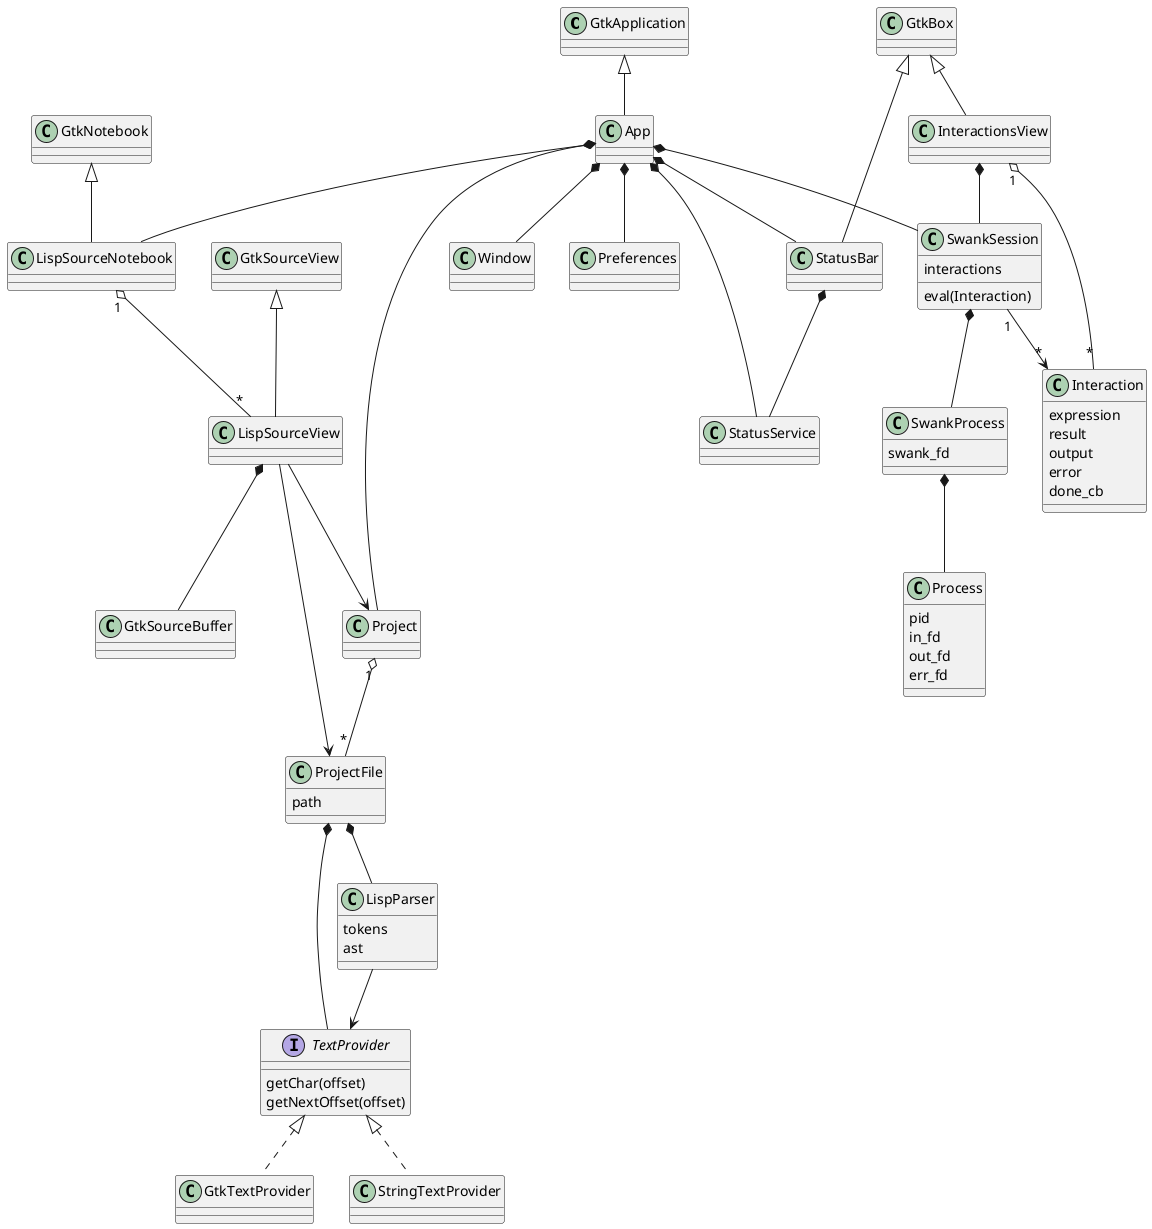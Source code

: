 @startuml

GtkApplication <|-- App
App *-- Project
App *-- SwankSession
App *-- Window
App *-- LispSourceNotebook
App *-- Preferences
App *-- StatusBar
App *-- StatusService
StatusBar *-- StatusService

GtkSourceView <|-- LispSourceView
LispSourceView *-- GtkSourceBuffer
LispSourceView --> Project
LispSourceView --> ProjectFile
GtkNotebook <|-- LispSourceNotebook
LispSourceNotebook "1" o-- "*" LispSourceView

Project "1" o-- "*" ProjectFile

ProjectFile *-- LispParser
ProjectFile *-- TextProvider
ProjectFile : path

GtkBox <|-- InteractionsView
GtkBox <|-- StatusBar
InteractionsView "1" o-- "*" Interaction
InteractionsView *-- SwankSession
Interaction : expression
Interaction : result
Interaction : output
Interaction : error
Interaction : done_cb
SwankSession : eval(Interaction)
SwankSession : interactions
SwankSession "1" --> "*" Interaction
SwankSession *-- SwankProcess
SwankProcess *-- Process
SwankProcess : swank_fd

Process : pid
Process : in_fd
Process : out_fd
Process : err_fd

LispParser : tokens
LispParser : ast
LispParser --> TextProvider
interface TextProvider
TextProvider <|.. GtkTextProvider
TextProvider <|.. StringTextProvider
TextProvider : getChar(offset)
TextProvider : getNextOffset(offset)

@enduml
